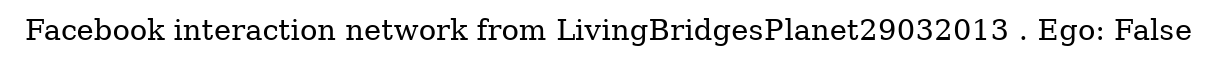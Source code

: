 digraph  {
	graph [label="Facebook interaction network from LivingBridgesPlanet29032013 . Ego: False"];
}
